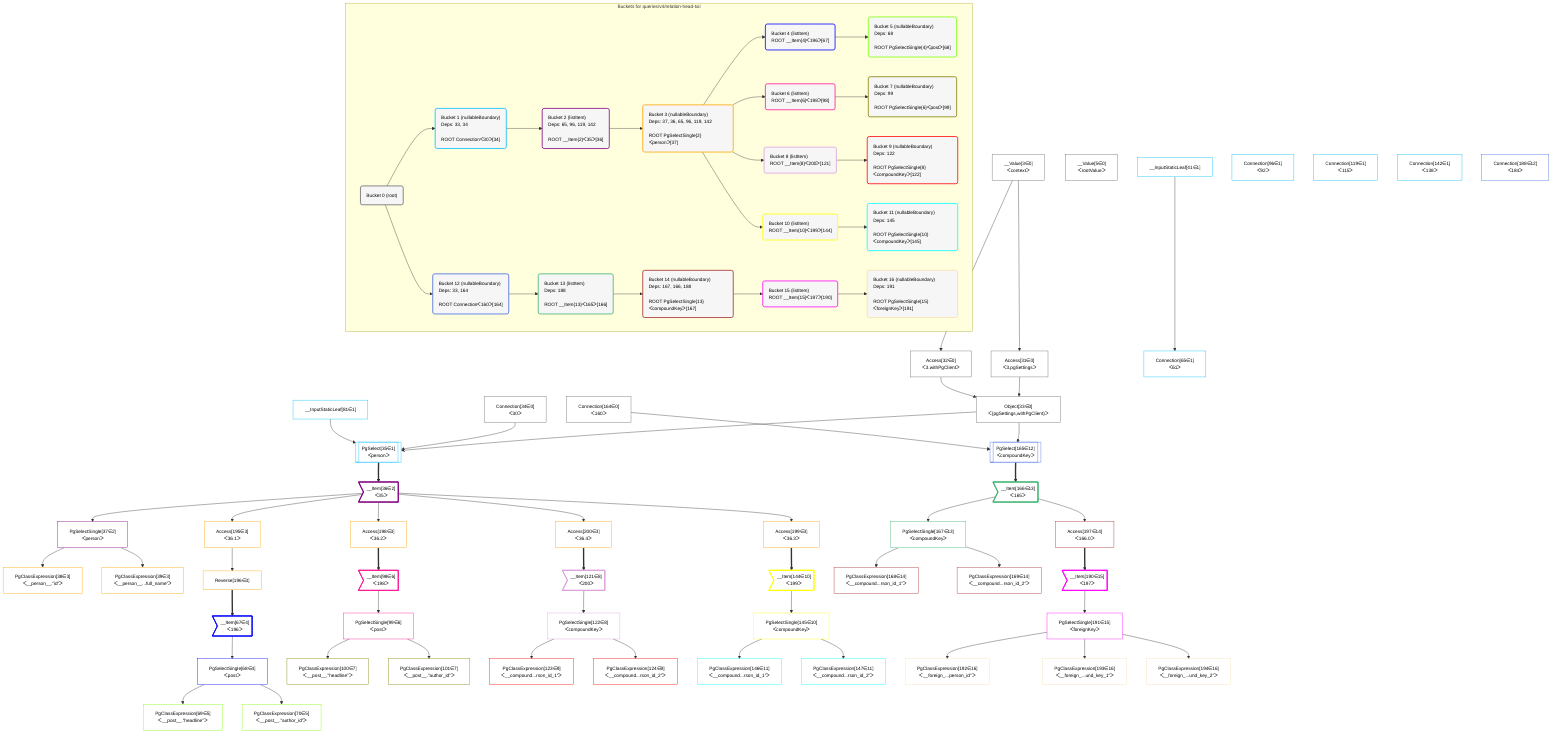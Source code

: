 %%{init: {'themeVariables': { 'fontSize': '12px'}}}%%
graph TD
    classDef path fill:#eee,stroke:#000,color:#000
    classDef plan fill:#fff,stroke-width:1px,color:#000
    classDef itemplan fill:#fff,stroke-width:2px,color:#000
    classDef sideeffectplan fill:#f00,stroke-width:2px,color:#000
    classDef bucket fill:#f6f6f6,color:#000,stroke-width:2px,text-align:left


    %% define steps
    __Value3["__Value[3∈0]<br />ᐸcontextᐳ"]:::plan
    __Value5["__Value[5∈0]<br />ᐸrootValueᐳ"]:::plan
    Access31["Access[31∈0]<br />ᐸ3.pgSettingsᐳ"]:::plan
    Access32["Access[32∈0]<br />ᐸ3.withPgClientᐳ"]:::plan
    Object33["Object[33∈0]<br />ᐸ{pgSettings,withPgClient}ᐳ"]:::plan
    Connection34["Connection[34∈0]<br />ᐸ30ᐳ"]:::plan
    __InputStaticLeaf81["__InputStaticLeaf[81∈1]"]:::plan
    PgSelect35[["PgSelect[35∈1]<br />ᐸpersonᐳ"]]:::plan
    __Item36>"__Item[36∈2]<br />ᐸ35ᐳ"]:::itemplan
    PgSelectSingle37["PgSelectSingle[37∈2]<br />ᐸpersonᐳ"]:::plan
    PgClassExpression38["PgClassExpression[38∈3]<br />ᐸ__person__.”id”ᐳ"]:::plan
    PgClassExpression39["PgClassExpression[39∈3]<br />ᐸ__person__...full_name”ᐳ"]:::plan
    __InputStaticLeaf41["__InputStaticLeaf[41∈1]"]:::plan
    Connection65["Connection[65∈1]<br />ᐸ61ᐳ"]:::plan
    Access195["Access[195∈3]<br />ᐸ36.1ᐳ"]:::plan
    Reverse196["Reverse[196∈3]"]:::plan
    __Item67>"__Item[67∈4]<br />ᐸ196ᐳ"]:::itemplan
    PgSelectSingle68["PgSelectSingle[68∈4]<br />ᐸpostᐳ"]:::plan
    PgClassExpression69["PgClassExpression[69∈5]<br />ᐸ__post__.”headline”ᐳ"]:::plan
    PgClassExpression70["PgClassExpression[70∈5]<br />ᐸ__post__.”author_id”ᐳ"]:::plan
    Connection96["Connection[96∈1]<br />ᐸ92ᐳ"]:::plan
    Access198["Access[198∈3]<br />ᐸ36.2ᐳ"]:::plan
    __Item98>"__Item[98∈6]<br />ᐸ198ᐳ"]:::itemplan
    PgSelectSingle99["PgSelectSingle[99∈6]<br />ᐸpostᐳ"]:::plan
    PgClassExpression100["PgClassExpression[100∈7]<br />ᐸ__post__.”headline”ᐳ"]:::plan
    PgClassExpression101["PgClassExpression[101∈7]<br />ᐸ__post__.”author_id”ᐳ"]:::plan
    Connection119["Connection[119∈1]<br />ᐸ115ᐳ"]:::plan
    Access200["Access[200∈3]<br />ᐸ36.4ᐳ"]:::plan
    __Item121>"__Item[121∈8]<br />ᐸ200ᐳ"]:::itemplan
    PgSelectSingle122["PgSelectSingle[122∈8]<br />ᐸcompoundKeyᐳ"]:::plan
    PgClassExpression123["PgClassExpression[123∈9]<br />ᐸ__compound...rson_id_1”ᐳ"]:::plan
    PgClassExpression124["PgClassExpression[124∈9]<br />ᐸ__compound...rson_id_2”ᐳ"]:::plan
    Connection142["Connection[142∈1]<br />ᐸ138ᐳ"]:::plan
    Access199["Access[199∈3]<br />ᐸ36.3ᐳ"]:::plan
    __Item144>"__Item[144∈10]<br />ᐸ199ᐳ"]:::itemplan
    PgSelectSingle145["PgSelectSingle[145∈10]<br />ᐸcompoundKeyᐳ"]:::plan
    PgClassExpression146["PgClassExpression[146∈11]<br />ᐸ__compound...rson_id_1”ᐳ"]:::plan
    PgClassExpression147["PgClassExpression[147∈11]<br />ᐸ__compound...rson_id_2”ᐳ"]:::plan
    Connection164["Connection[164∈0]<br />ᐸ160ᐳ"]:::plan
    PgSelect165[["PgSelect[165∈12]<br />ᐸcompoundKeyᐳ"]]:::plan
    __Item166>"__Item[166∈13]<br />ᐸ165ᐳ"]:::itemplan
    PgSelectSingle167["PgSelectSingle[167∈13]<br />ᐸcompoundKeyᐳ"]:::plan
    PgClassExpression168["PgClassExpression[168∈14]<br />ᐸ__compound...rson_id_1”ᐳ"]:::plan
    PgClassExpression169["PgClassExpression[169∈14]<br />ᐸ__compound...rson_id_2”ᐳ"]:::plan
    Connection188["Connection[188∈12]<br />ᐸ184ᐳ"]:::plan
    Access197["Access[197∈14]<br />ᐸ166.0ᐳ"]:::plan
    __Item190>"__Item[190∈15]<br />ᐸ197ᐳ"]:::itemplan
    PgSelectSingle191["PgSelectSingle[191∈15]<br />ᐸforeignKeyᐳ"]:::plan
    PgClassExpression192["PgClassExpression[192∈16]<br />ᐸ__foreign_...person_id”ᐳ"]:::plan
    PgClassExpression193["PgClassExpression[193∈16]<br />ᐸ__foreign_...und_key_1”ᐳ"]:::plan
    PgClassExpression194["PgClassExpression[194∈16]<br />ᐸ__foreign_...und_key_2”ᐳ"]:::plan

    %% plan dependencies
    __Value3 --> Access31
    __Value3 --> Access32
    Access31 & Access32 --> Object33
    Object33 & Connection34 & __InputStaticLeaf81 --> PgSelect35
    PgSelect35 ==> __Item36
    __Item36 --> PgSelectSingle37
    PgSelectSingle37 --> PgClassExpression38
    PgSelectSingle37 --> PgClassExpression39
    __InputStaticLeaf41 --> Connection65
    __Item36 --> Access195
    Access195 --> Reverse196
    Reverse196 ==> __Item67
    __Item67 --> PgSelectSingle68
    PgSelectSingle68 --> PgClassExpression69
    PgSelectSingle68 --> PgClassExpression70
    __Item36 --> Access198
    Access198 ==> __Item98
    __Item98 --> PgSelectSingle99
    PgSelectSingle99 --> PgClassExpression100
    PgSelectSingle99 --> PgClassExpression101
    __Item36 --> Access200
    Access200 ==> __Item121
    __Item121 --> PgSelectSingle122
    PgSelectSingle122 --> PgClassExpression123
    PgSelectSingle122 --> PgClassExpression124
    __Item36 --> Access199
    Access199 ==> __Item144
    __Item144 --> PgSelectSingle145
    PgSelectSingle145 --> PgClassExpression146
    PgSelectSingle145 --> PgClassExpression147
    Object33 & Connection164 --> PgSelect165
    PgSelect165 ==> __Item166
    __Item166 --> PgSelectSingle167
    PgSelectSingle167 --> PgClassExpression168
    PgSelectSingle167 --> PgClassExpression169
    __Item166 --> Access197
    Access197 ==> __Item190
    __Item190 --> PgSelectSingle191
    PgSelectSingle191 --> PgClassExpression192
    PgSelectSingle191 --> PgClassExpression193
    PgSelectSingle191 --> PgClassExpression194

    subgraph "Buckets for queries/v4/relation-head-tail"
    Bucket0("Bucket 0 (root)"):::bucket
    classDef bucket0 stroke:#696969
    class Bucket0,__Value3,__Value5,Access31,Access32,Object33,Connection34,Connection164 bucket0
    Bucket1("Bucket 1 (nullableBoundary)<br />Deps: 33, 34<br /><br />ROOT Connectionᐸ30ᐳ[34]"):::bucket
    classDef bucket1 stroke:#00bfff
    class Bucket1,PgSelect35,__InputStaticLeaf41,Connection65,__InputStaticLeaf81,Connection96,Connection119,Connection142 bucket1
    Bucket2("Bucket 2 (listItem)<br />Deps: 65, 96, 119, 142<br /><br />ROOT __Item{2}ᐸ35ᐳ[36]"):::bucket
    classDef bucket2 stroke:#7f007f
    class Bucket2,__Item36,PgSelectSingle37 bucket2
    Bucket3("Bucket 3 (nullableBoundary)<br />Deps: 37, 36, 65, 96, 119, 142<br /><br />ROOT PgSelectSingle{2}ᐸpersonᐳ[37]"):::bucket
    classDef bucket3 stroke:#ffa500
    class Bucket3,PgClassExpression38,PgClassExpression39,Access195,Reverse196,Access198,Access199,Access200 bucket3
    Bucket4("Bucket 4 (listItem)<br />ROOT __Item{4}ᐸ196ᐳ[67]"):::bucket
    classDef bucket4 stroke:#0000ff
    class Bucket4,__Item67,PgSelectSingle68 bucket4
    Bucket5("Bucket 5 (nullableBoundary)<br />Deps: 68<br /><br />ROOT PgSelectSingle{4}ᐸpostᐳ[68]"):::bucket
    classDef bucket5 stroke:#7fff00
    class Bucket5,PgClassExpression69,PgClassExpression70 bucket5
    Bucket6("Bucket 6 (listItem)<br />ROOT __Item{6}ᐸ198ᐳ[98]"):::bucket
    classDef bucket6 stroke:#ff1493
    class Bucket6,__Item98,PgSelectSingle99 bucket6
    Bucket7("Bucket 7 (nullableBoundary)<br />Deps: 99<br /><br />ROOT PgSelectSingle{6}ᐸpostᐳ[99]"):::bucket
    classDef bucket7 stroke:#808000
    class Bucket7,PgClassExpression100,PgClassExpression101 bucket7
    Bucket8("Bucket 8 (listItem)<br />ROOT __Item{8}ᐸ200ᐳ[121]"):::bucket
    classDef bucket8 stroke:#dda0dd
    class Bucket8,__Item121,PgSelectSingle122 bucket8
    Bucket9("Bucket 9 (nullableBoundary)<br />Deps: 122<br /><br />ROOT PgSelectSingle{8}ᐸcompoundKeyᐳ[122]"):::bucket
    classDef bucket9 stroke:#ff0000
    class Bucket9,PgClassExpression123,PgClassExpression124 bucket9
    Bucket10("Bucket 10 (listItem)<br />ROOT __Item{10}ᐸ199ᐳ[144]"):::bucket
    classDef bucket10 stroke:#ffff00
    class Bucket10,__Item144,PgSelectSingle145 bucket10
    Bucket11("Bucket 11 (nullableBoundary)<br />Deps: 145<br /><br />ROOT PgSelectSingle{10}ᐸcompoundKeyᐳ[145]"):::bucket
    classDef bucket11 stroke:#00ffff
    class Bucket11,PgClassExpression146,PgClassExpression147 bucket11
    Bucket12("Bucket 12 (nullableBoundary)<br />Deps: 33, 164<br /><br />ROOT Connectionᐸ160ᐳ[164]"):::bucket
    classDef bucket12 stroke:#4169e1
    class Bucket12,PgSelect165,Connection188 bucket12
    Bucket13("Bucket 13 (listItem)<br />Deps: 188<br /><br />ROOT __Item{13}ᐸ165ᐳ[166]"):::bucket
    classDef bucket13 stroke:#3cb371
    class Bucket13,__Item166,PgSelectSingle167 bucket13
    Bucket14("Bucket 14 (nullableBoundary)<br />Deps: 167, 166, 188<br /><br />ROOT PgSelectSingle{13}ᐸcompoundKeyᐳ[167]"):::bucket
    classDef bucket14 stroke:#a52a2a
    class Bucket14,PgClassExpression168,PgClassExpression169,Access197 bucket14
    Bucket15("Bucket 15 (listItem)<br />ROOT __Item{15}ᐸ197ᐳ[190]"):::bucket
    classDef bucket15 stroke:#ff00ff
    class Bucket15,__Item190,PgSelectSingle191 bucket15
    Bucket16("Bucket 16 (nullableBoundary)<br />Deps: 191<br /><br />ROOT PgSelectSingle{15}ᐸforeignKeyᐳ[191]"):::bucket
    classDef bucket16 stroke:#f5deb3
    class Bucket16,PgClassExpression192,PgClassExpression193,PgClassExpression194 bucket16
    Bucket0 --> Bucket1 & Bucket12
    Bucket1 --> Bucket2
    Bucket2 --> Bucket3
    Bucket3 --> Bucket4 & Bucket6 & Bucket8 & Bucket10
    Bucket4 --> Bucket5
    Bucket6 --> Bucket7
    Bucket8 --> Bucket9
    Bucket10 --> Bucket11
    Bucket12 --> Bucket13
    Bucket13 --> Bucket14
    Bucket14 --> Bucket15
    Bucket15 --> Bucket16
    end